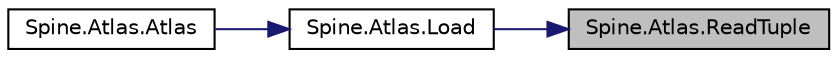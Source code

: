 digraph "Spine.Atlas.ReadTuple"
{
 // LATEX_PDF_SIZE
  edge [fontname="Helvetica",fontsize="10",labelfontname="Helvetica",labelfontsize="10"];
  node [fontname="Helvetica",fontsize="10",shape=record];
  rankdir="RL";
  Node1 [label="Spine.Atlas.ReadTuple",height=0.2,width=0.4,color="black", fillcolor="grey75", style="filled", fontcolor="black",tooltip="Returns the number of tuple values read (1, 2 or 4)."];
  Node1 -> Node2 [dir="back",color="midnightblue",fontsize="10",style="solid",fontname="Helvetica"];
  Node2 [label="Spine.Atlas.Load",height=0.2,width=0.4,color="black", fillcolor="white", style="filled",URL="$class_spine_1_1_atlas.html#af9833f90de8b3b2f225e27d27590abce",tooltip=" "];
  Node2 -> Node3 [dir="back",color="midnightblue",fontsize="10",style="solid",fontname="Helvetica"];
  Node3 [label="Spine.Atlas.Atlas",height=0.2,width=0.4,color="black", fillcolor="white", style="filled",URL="$class_spine_1_1_atlas.html#abceeec354f761f2cf527497233b60889",tooltip=" "];
}
